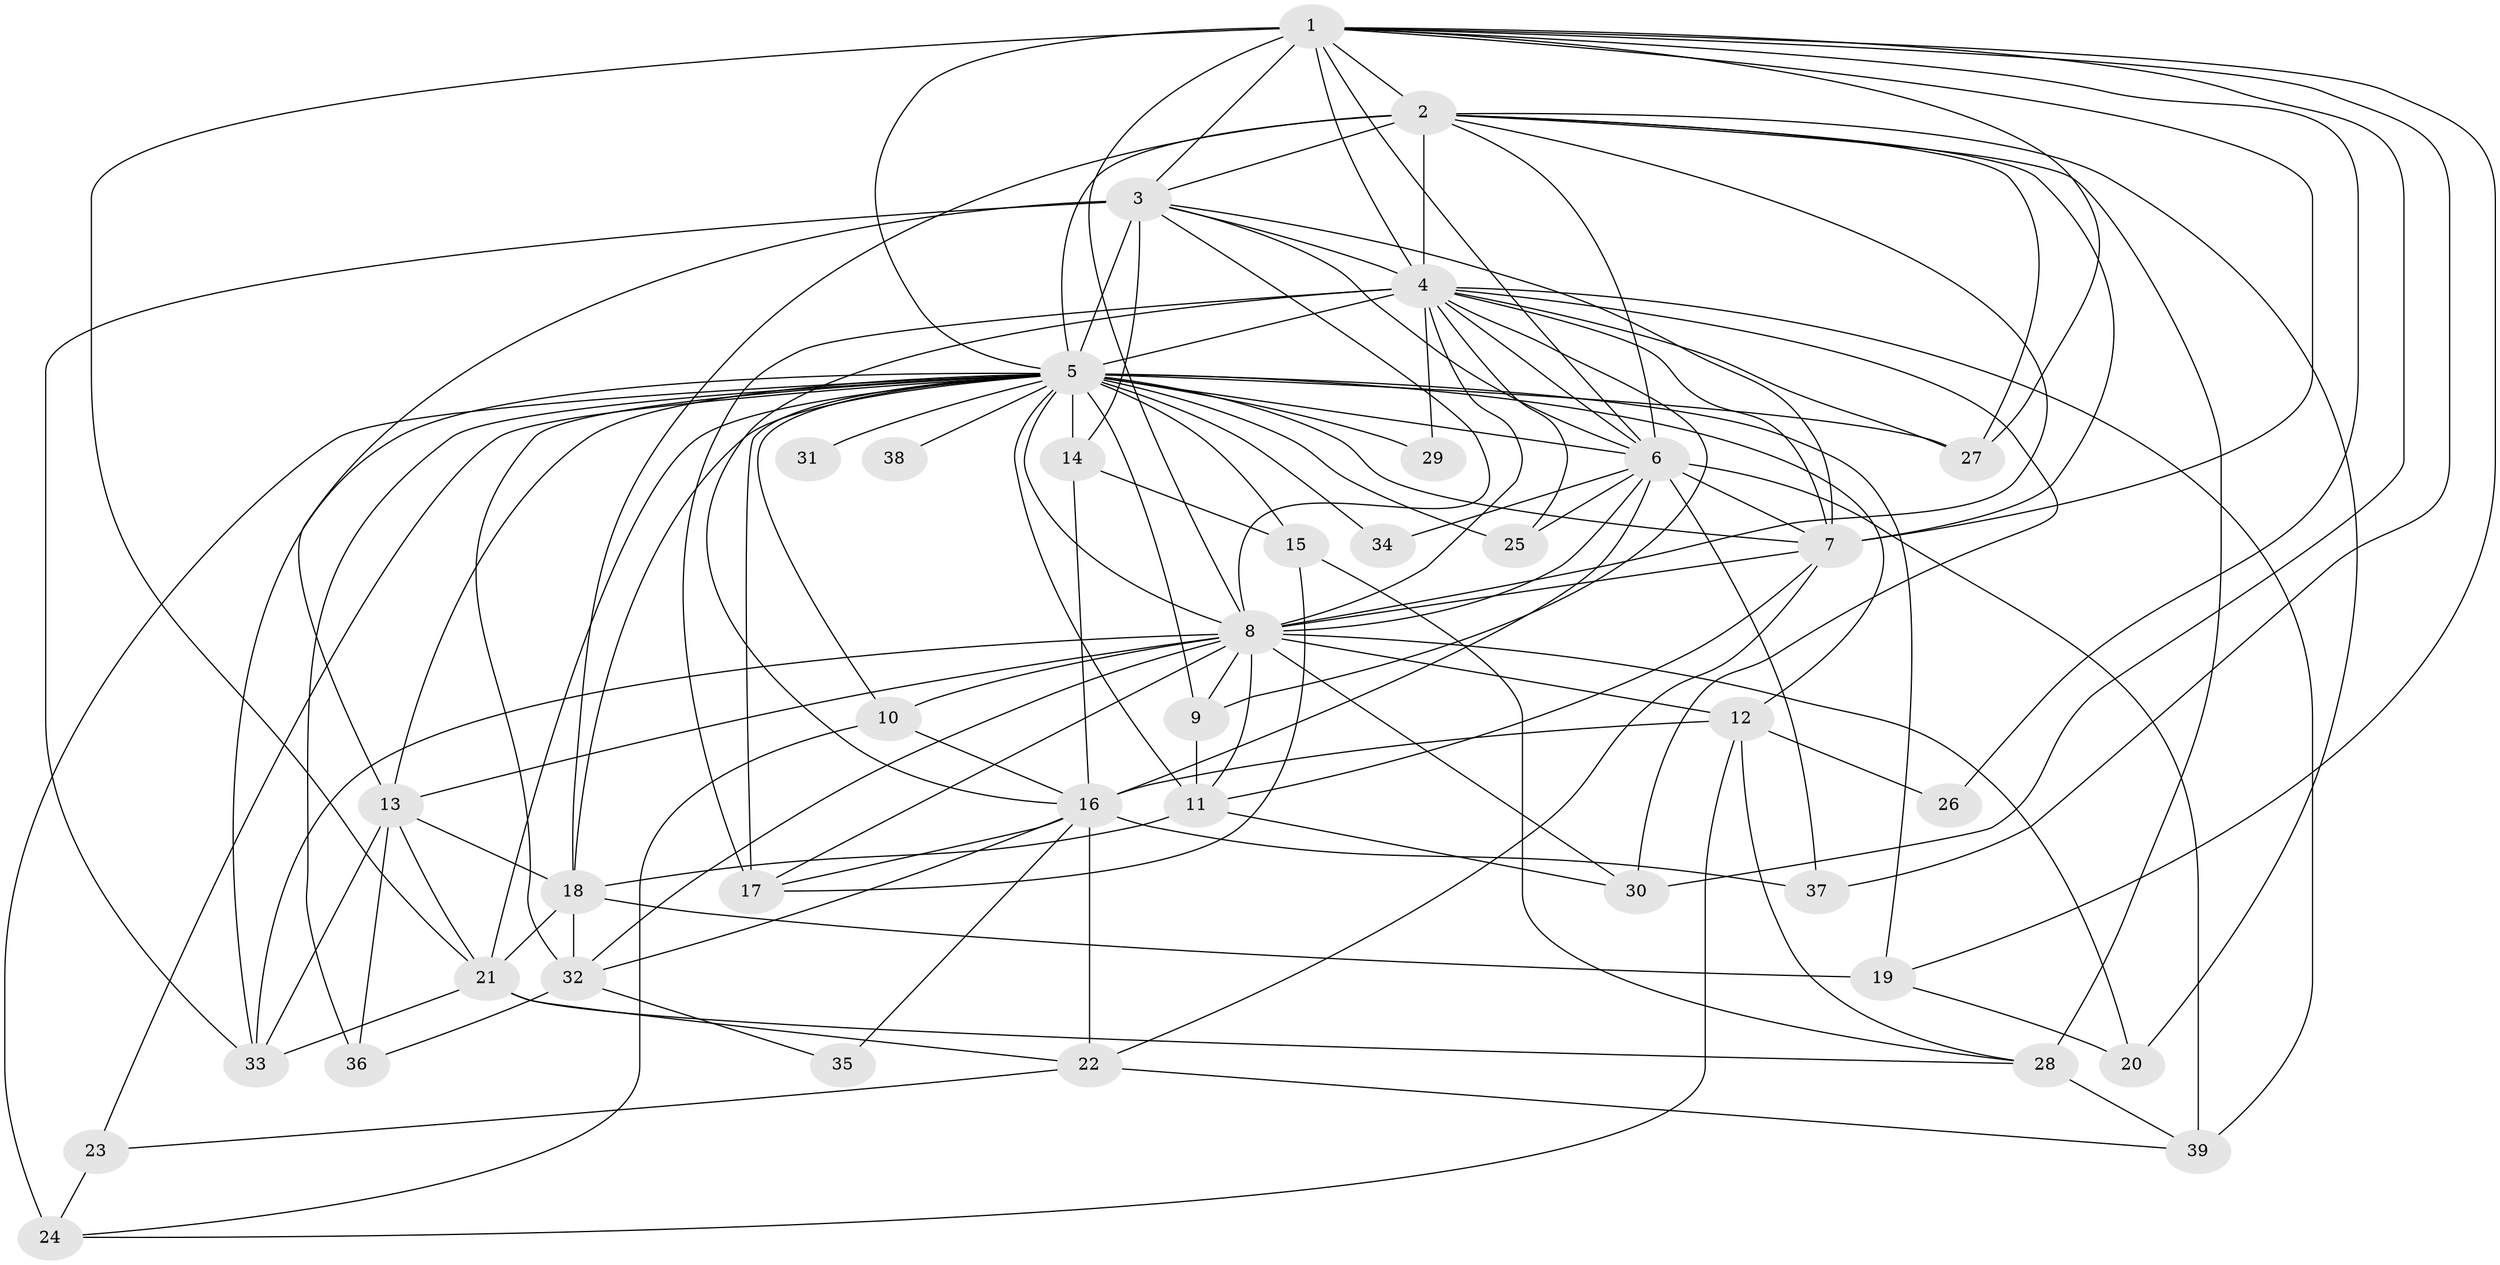 // original degree distribution, {22: 0.008064516129032258, 14: 0.008064516129032258, 21: 0.016129032258064516, 38: 0.008064516129032258, 28: 0.008064516129032258, 25: 0.008064516129032258, 18: 0.008064516129032258, 17: 0.008064516129032258, 12: 0.008064516129032258, 5: 0.04032258064516129, 3: 0.23387096774193547, 2: 0.5, 4: 0.08064516129032258, 6: 0.03225806451612903, 7: 0.016129032258064516, 8: 0.016129032258064516}
// Generated by graph-tools (version 1.1) at 2025/49/03/04/25 22:49:45]
// undirected, 39 vertices, 123 edges
graph export_dot {
  node [color=gray90,style=filled];
  1;
  2;
  3;
  4;
  5;
  6;
  7;
  8;
  9;
  10;
  11;
  12;
  13;
  14;
  15;
  16;
  17;
  18;
  19;
  20;
  21;
  22;
  23;
  24;
  25;
  26;
  27;
  28;
  29;
  30;
  31;
  32;
  33;
  34;
  35;
  36;
  37;
  38;
  39;
  1 -- 2 [weight=3.0];
  1 -- 3 [weight=1.0];
  1 -- 4 [weight=1.0];
  1 -- 5 [weight=5.0];
  1 -- 6 [weight=1.0];
  1 -- 7 [weight=1.0];
  1 -- 8 [weight=3.0];
  1 -- 19 [weight=1.0];
  1 -- 21 [weight=1.0];
  1 -- 26 [weight=1.0];
  1 -- 27 [weight=1.0];
  1 -- 30 [weight=1.0];
  1 -- 37 [weight=1.0];
  2 -- 3 [weight=2.0];
  2 -- 4 [weight=3.0];
  2 -- 5 [weight=5.0];
  2 -- 6 [weight=3.0];
  2 -- 7 [weight=2.0];
  2 -- 8 [weight=2.0];
  2 -- 18 [weight=6.0];
  2 -- 20 [weight=1.0];
  2 -- 27 [weight=1.0];
  2 -- 28 [weight=3.0];
  3 -- 4 [weight=2.0];
  3 -- 5 [weight=23.0];
  3 -- 6 [weight=1.0];
  3 -- 7 [weight=2.0];
  3 -- 8 [weight=2.0];
  3 -- 13 [weight=1.0];
  3 -- 14 [weight=2.0];
  3 -- 33 [weight=1.0];
  4 -- 5 [weight=3.0];
  4 -- 6 [weight=1.0];
  4 -- 7 [weight=1.0];
  4 -- 8 [weight=1.0];
  4 -- 9 [weight=1.0];
  4 -- 16 [weight=2.0];
  4 -- 17 [weight=5.0];
  4 -- 25 [weight=1.0];
  4 -- 27 [weight=1.0];
  4 -- 29 [weight=2.0];
  4 -- 30 [weight=1.0];
  4 -- 39 [weight=1.0];
  5 -- 6 [weight=4.0];
  5 -- 7 [weight=4.0];
  5 -- 8 [weight=2.0];
  5 -- 9 [weight=1.0];
  5 -- 10 [weight=1.0];
  5 -- 11 [weight=1.0];
  5 -- 12 [weight=1.0];
  5 -- 13 [weight=3.0];
  5 -- 14 [weight=1.0];
  5 -- 15 [weight=5.0];
  5 -- 17 [weight=1.0];
  5 -- 18 [weight=1.0];
  5 -- 19 [weight=2.0];
  5 -- 21 [weight=2.0];
  5 -- 23 [weight=1.0];
  5 -- 24 [weight=3.0];
  5 -- 25 [weight=2.0];
  5 -- 27 [weight=1.0];
  5 -- 29 [weight=1.0];
  5 -- 31 [weight=3.0];
  5 -- 32 [weight=2.0];
  5 -- 33 [weight=1.0];
  5 -- 34 [weight=2.0];
  5 -- 36 [weight=2.0];
  5 -- 38 [weight=2.0];
  6 -- 7 [weight=1.0];
  6 -- 8 [weight=1.0];
  6 -- 16 [weight=1.0];
  6 -- 25 [weight=1.0];
  6 -- 34 [weight=1.0];
  6 -- 37 [weight=1.0];
  6 -- 39 [weight=2.0];
  7 -- 8 [weight=2.0];
  7 -- 11 [weight=1.0];
  7 -- 22 [weight=1.0];
  8 -- 9 [weight=1.0];
  8 -- 10 [weight=1.0];
  8 -- 11 [weight=1.0];
  8 -- 12 [weight=1.0];
  8 -- 13 [weight=1.0];
  8 -- 17 [weight=1.0];
  8 -- 20 [weight=1.0];
  8 -- 30 [weight=1.0];
  8 -- 32 [weight=1.0];
  8 -- 33 [weight=1.0];
  9 -- 11 [weight=1.0];
  10 -- 16 [weight=1.0];
  10 -- 24 [weight=1.0];
  11 -- 18 [weight=2.0];
  11 -- 30 [weight=1.0];
  12 -- 16 [weight=1.0];
  12 -- 24 [weight=1.0];
  12 -- 26 [weight=1.0];
  12 -- 28 [weight=1.0];
  13 -- 18 [weight=1.0];
  13 -- 21 [weight=1.0];
  13 -- 33 [weight=2.0];
  13 -- 36 [weight=1.0];
  14 -- 15 [weight=2.0];
  14 -- 16 [weight=1.0];
  15 -- 17 [weight=1.0];
  15 -- 28 [weight=1.0];
  16 -- 17 [weight=1.0];
  16 -- 22 [weight=1.0];
  16 -- 32 [weight=1.0];
  16 -- 35 [weight=1.0];
  16 -- 37 [weight=2.0];
  18 -- 19 [weight=2.0];
  18 -- 21 [weight=1.0];
  18 -- 32 [weight=1.0];
  19 -- 20 [weight=1.0];
  21 -- 22 [weight=1.0];
  21 -- 28 [weight=1.0];
  21 -- 33 [weight=1.0];
  22 -- 23 [weight=1.0];
  22 -- 39 [weight=1.0];
  23 -- 24 [weight=1.0];
  28 -- 39 [weight=1.0];
  32 -- 35 [weight=1.0];
  32 -- 36 [weight=1.0];
}
